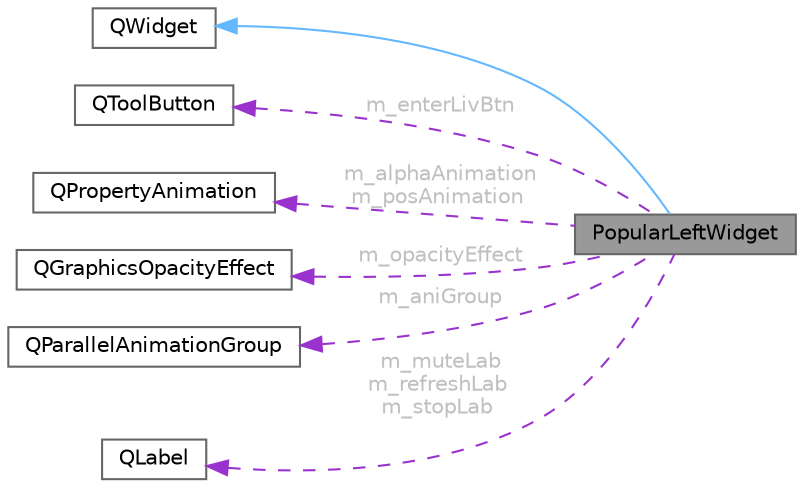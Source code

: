 digraph "PopularLeftWidget"
{
 // LATEX_PDF_SIZE
  bgcolor="transparent";
  edge [fontname=Helvetica,fontsize=10,labelfontname=Helvetica,labelfontsize=10];
  node [fontname=Helvetica,fontsize=10,shape=box,height=0.2,width=0.4];
  rankdir="LR";
  Node1 [id="Node000001",label="PopularLeftWidget",height=0.2,width=0.4,color="gray40", fillcolor="grey60", style="filled", fontcolor="black",tooltip="热门左侧控件类，支持动画和交互按钮"];
  Node2 -> Node1 [id="edge1_Node000001_Node000002",dir="back",color="steelblue1",style="solid",tooltip=" "];
  Node2 [id="Node000002",label="QWidget",height=0.2,width=0.4,color="gray40", fillcolor="white", style="filled",tooltip=" "];
  Node3 -> Node1 [id="edge2_Node000001_Node000003",dir="back",color="darkorchid3",style="dashed",tooltip=" ",label=" m_enterLivBtn",fontcolor="grey" ];
  Node3 [id="Node000003",label="QToolButton",height=0.2,width=0.4,color="gray40", fillcolor="white", style="filled",URL="$class_q_tool_button.html",tooltip="工具按钮类"];
  Node4 -> Node1 [id="edge3_Node000001_Node000004",dir="back",color="darkorchid3",style="dashed",tooltip=" ",label=" m_alphaAnimation\nm_posAnimation",fontcolor="grey" ];
  Node4 [id="Node000004",label="QPropertyAnimation",height=0.2,width=0.4,color="gray40", fillcolor="white", style="filled",URL="$class_q_property_animation.html",tooltip="Qt 属性动画类，用于窗口缩放动画"];
  Node5 -> Node1 [id="edge4_Node000001_Node000005",dir="back",color="darkorchid3",style="dashed",tooltip=" ",label=" m_opacityEffect",fontcolor="grey" ];
  Node5 [id="Node000005",label="QGraphicsOpacityEffect",height=0.2,width=0.4,color="gray40", fillcolor="white", style="filled",URL="$class_q_graphics_opacity_effect.html",tooltip="图形透明效果类"];
  Node6 -> Node1 [id="edge5_Node000001_Node000006",dir="back",color="darkorchid3",style="dashed",tooltip=" ",label=" m_aniGroup",fontcolor="grey" ];
  Node6 [id="Node000006",label="QParallelAnimationGroup",height=0.2,width=0.4,color="gray40", fillcolor="white", style="filled",URL="$class_q_parallel_animation_group.html",tooltip="并行动画组类"];
  Node7 -> Node1 [id="edge6_Node000001_Node000007",dir="back",color="darkorchid3",style="dashed",tooltip=" ",label=" m_muteLab\nm_refreshLab\nm_stopLab",fontcolor="grey" ];
  Node7 [id="Node000007",label="QLabel",height=0.2,width=0.4,color="gray40", fillcolor="white", style="filled",URL="$class_q_label.html",tooltip="标签控件类"];
}
